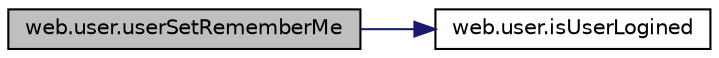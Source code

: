 digraph "web.user.userSetRememberMe"
{
  edge [fontname="Helvetica",fontsize="10",labelfontname="Helvetica",labelfontsize="10"];
  node [fontname="Helvetica",fontsize="10",shape=record];
  rankdir="LR";
  Node1 [label="web.user.userSetRememberMe",height=0.2,width=0.4,color="black", fillcolor="grey75", style="filled" fontcolor="black"];
  Node1 -> Node2 [color="midnightblue",fontsize="10",style="solid",fontname="Helvetica"];
  Node2 [label="web.user.isUserLogined",height=0.2,width=0.4,color="black", fillcolor="white", style="filled",URL="$namespaceweb_1_1user.html#a38fcd46ce0e5fd094569f50175317c30"];
}
